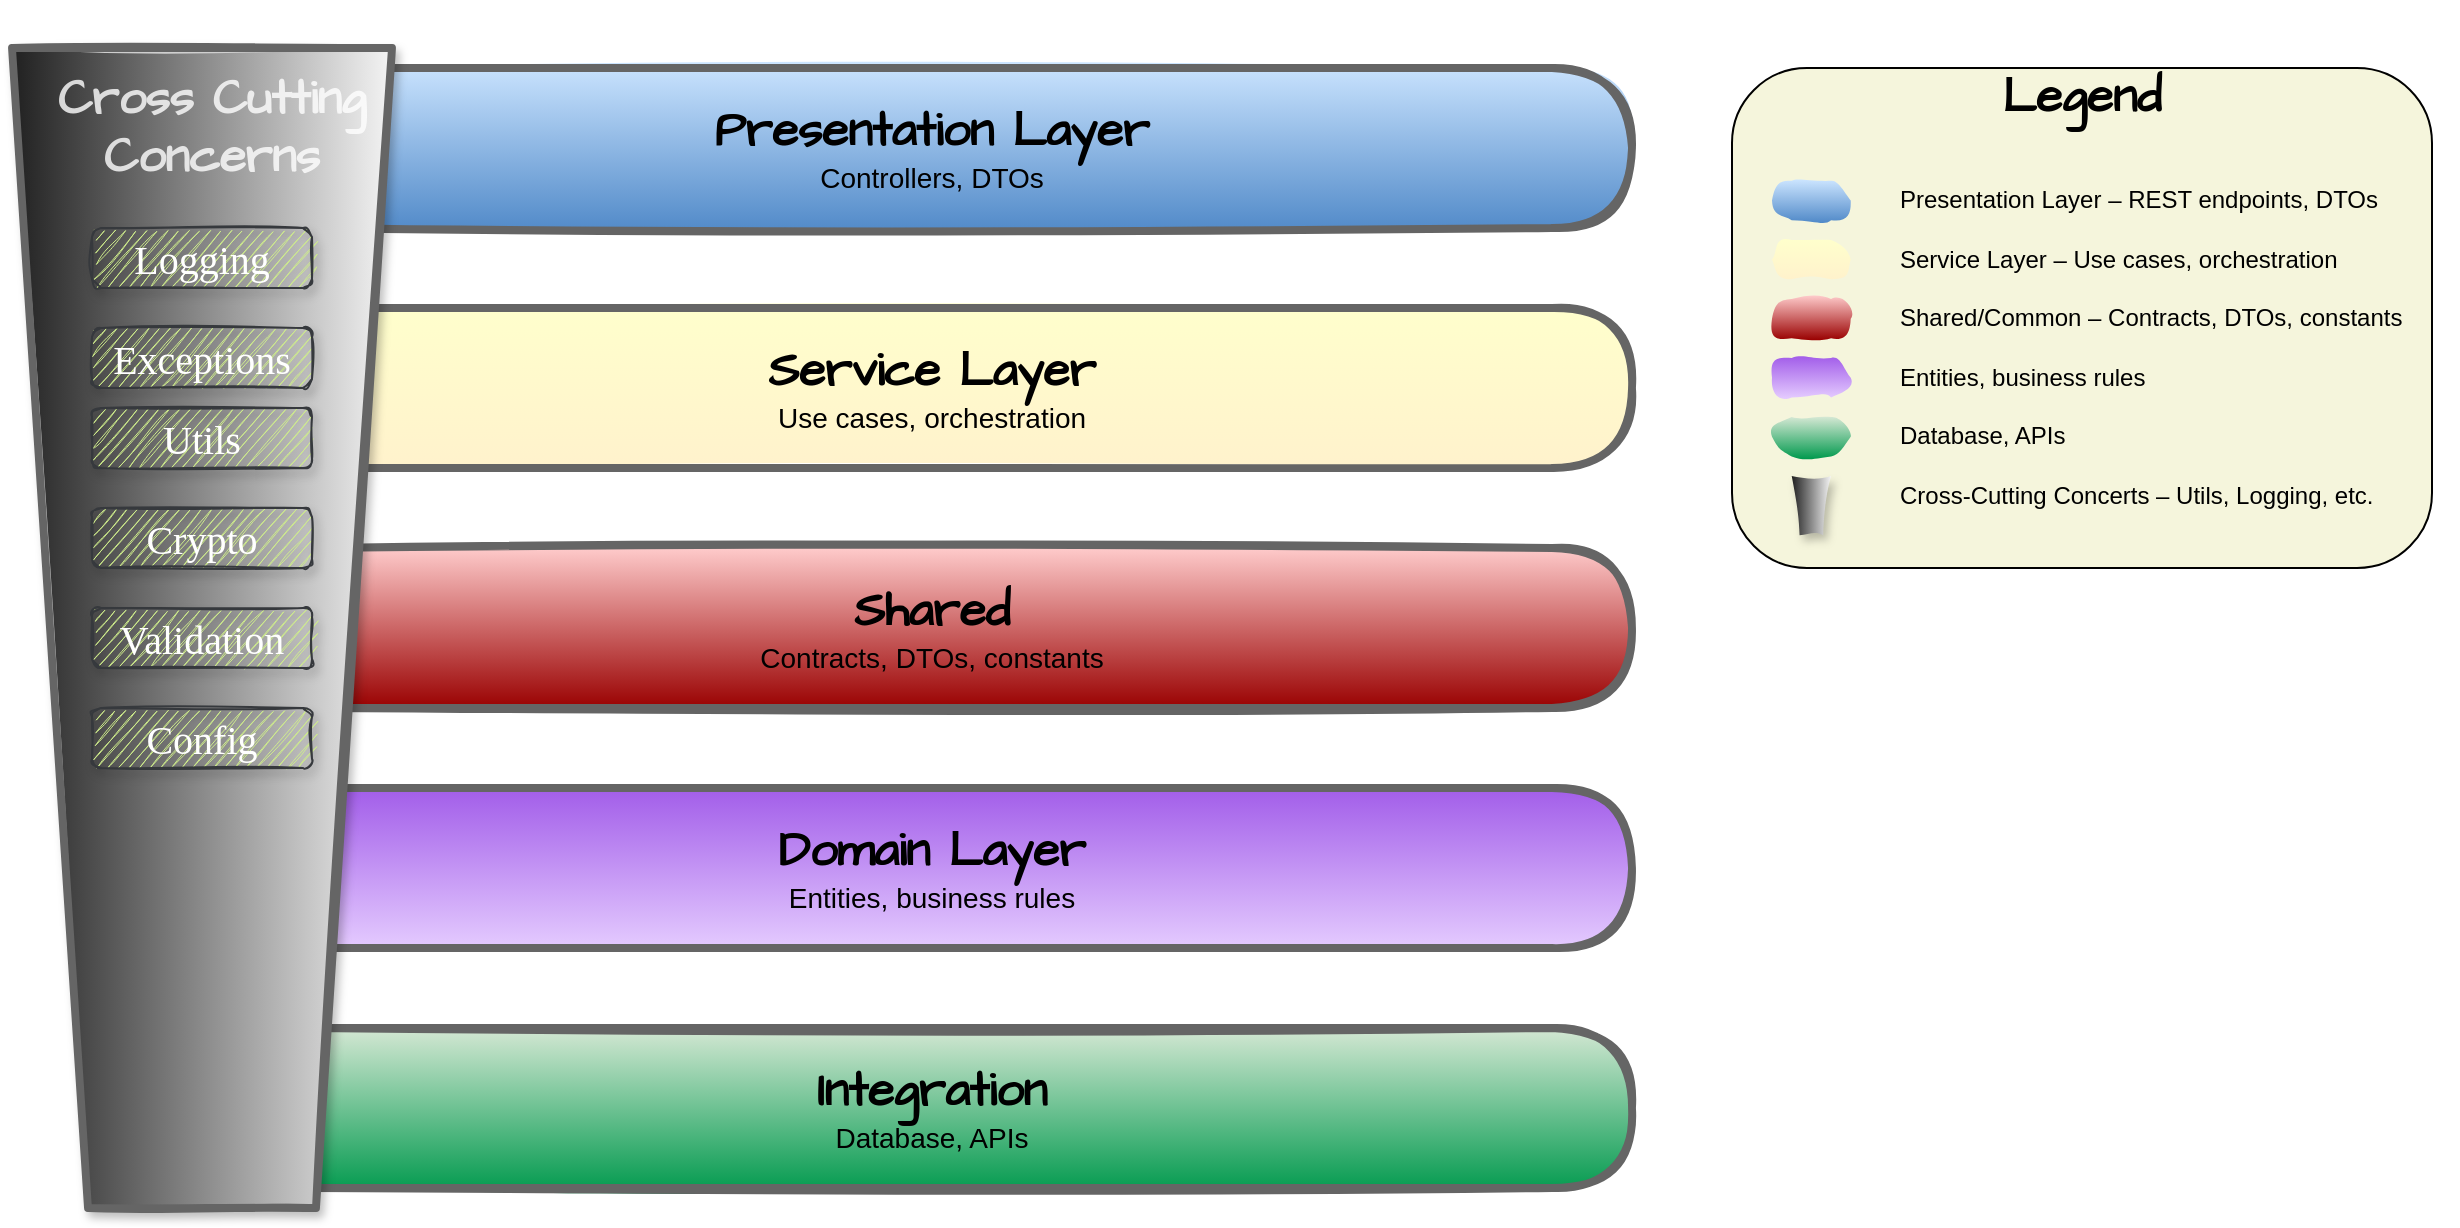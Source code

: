 <mxfile version="28.2.8">
  <diagram name="Layered Architecture" id="0">
    <mxGraphModel dx="1018" dy="693" grid="1" gridSize="10" guides="1" tooltips="1" connect="1" arrows="1" fold="1" page="0" pageScale="1" pageWidth="850" pageHeight="1100" math="0" shadow="0">
      <root>
        <mxCell id="0" />
        <mxCell id="1" parent="0" />
        <mxCell id="104" value="&lt;b&gt;&lt;font style=&quot;font-size: 24px;&quot; data-font-src=&quot;https://fonts.googleapis.com/css?family=Architects+Daughter&quot; face=&quot;Architects Daughter&quot;&gt;Integration&lt;/font&gt;&lt;/b&gt;&lt;br&gt;&lt;span style=&quot;font-weight: normal;&quot;&gt;Database, APIs&lt;/span&gt;" style="rounded=1;whiteSpace=wrap;html=1;fillColor=#d5e8d4;strokeColor=#656565;fontSize=14;fontStyle=1;strokeWidth=3.937;sketch=1;curveFitting=1;jiggle=1;gradientColor=#00994D;arcSize=50;" parent="1" vertex="1">
          <mxGeometry x="200" y="580" width="700" height="80" as="geometry" />
        </mxCell>
        <mxCell id="100" value="&lt;b&gt;&lt;font style=&quot;font-size: 24px;&quot; data-font-src=&quot;https://fonts.googleapis.com/css?family=Architects+Daughter&quot; face=&quot;Architects Daughter&quot;&gt;Presentation Layer&lt;/font&gt;&lt;/b&gt;&lt;br&gt;&lt;span style=&quot;font-weight: normal;&quot;&gt;Controllers, DTOs&lt;/span&gt;" style="rounded=1;whiteSpace=wrap;html=1;fillColor=#CCE5FF;strokeColor=#656565;fontSize=14;fontStyle=1;strokeWidth=3.937;sketch=1;curveFitting=1;jiggle=1;gradientColor=#5089C8;arcSize=50;" parent="1" vertex="1">
          <mxGeometry x="200" y="100" width="700" height="80" as="geometry" />
        </mxCell>
        <mxCell id="101" value="&lt;b&gt;&lt;font style=&quot;font-size: 24px;&quot; data-font-src=&quot;https://fonts.googleapis.com/css?family=Architects+Daughter&quot; face=&quot;Architects Daughter&quot;&gt;Service Layer&lt;/font&gt;&lt;/b&gt;&lt;br&gt;&lt;span style=&quot;font-weight: normal;&quot;&gt;Use cases, orchestration&lt;/span&gt;" style="rounded=1;whiteSpace=wrap;html=1;fillColor=#FFFFCC;strokeColor=#656565;fontSize=14;fontStyle=1;strokeWidth=3.937;sketch=1;curveFitting=1;jiggle=1;gradientColor=#FFF2CC;arcSize=50;" parent="1" vertex="1">
          <mxGeometry x="200" y="220" width="700" height="80" as="geometry" />
        </mxCell>
        <mxCell id="102" value="&lt;b&gt;&lt;font style=&quot;font-size: 24px;&quot; data-font-src=&quot;https://fonts.googleapis.com/css?family=Architects+Daughter&quot; face=&quot;Architects Daughter&quot;&gt;Shared&lt;/font&gt;&lt;/b&gt;&lt;br&gt;&lt;span style=&quot;font-weight: normal;&quot;&gt;Contracts, DTOs, constants&lt;/span&gt;" style="rounded=1;whiteSpace=wrap;html=1;fillColor=#FFCCCC;strokeColor=#656565;fontSize=14;fontStyle=1;strokeWidth=3.937;sketch=1;curveFitting=1;jiggle=1;gradientColor=#990000;arcSize=50;" parent="1" vertex="1">
          <mxGeometry x="200" y="340" width="700" height="80" as="geometry" />
        </mxCell>
        <mxCell id="103" value="&lt;b&gt;&lt;font style=&quot;font-size: 24px;&quot; data-font-src=&quot;https://fonts.googleapis.com/css?family=Architects+Daughter&quot; face=&quot;Architects Daughter&quot;&gt;Domain Layer&lt;/font&gt;&lt;/b&gt;&lt;br&gt;&lt;span style=&quot;font-weight: normal;&quot;&gt;Entities, business rules&lt;/span&gt;" style="rounded=1;whiteSpace=wrap;html=1;fillColor=#A25DE9;strokeColor=#656565;fontSize=14;fontStyle=1;strokeWidth=3.937;sketch=1;curveFitting=1;jiggle=1;gradientColor=#E5CCFF;arcSize=50;" parent="1" vertex="1">
          <mxGeometry x="200" y="460" width="700" height="80" as="geometry" />
        </mxCell>
        <mxCell id="999" value="" style="shape=trapezoid;direction=west;whiteSpace=wrap;html=1;fillColor=#202020;fontColor=default;strokeColor=#656565;gradientColor=#F4F4F4;shadow=1;sketch=1;jiggle=1;curveFitting=1;align=center;verticalAlign=middle;fontFamily=Helvetica;fontSize=12;gradientDirection=west;strokeWidth=3.937;" parent="1" vertex="1">
          <mxGeometry x="90" y="90" width="190" height="580" as="geometry" />
        </mxCell>
        <mxCell id="2000" value="&lt;br&gt;&lt;div&gt;&lt;br&gt;&lt;/div&gt;" style="rounded=1;whiteSpace=wrap;html=1;fillColor=#F5F5DC;strokeColor=#000000;fontSize=12;align=left;verticalAlign=top;spacing=10;" parent="1" vertex="1">
          <mxGeometry x="950" y="100" width="350" height="250" as="geometry" />
        </mxCell>
        <mxCell id="VgQ545U2ubMnFtVF1NAE-2010" value="&lt;span&gt;&lt;font style=&quot;&quot;&gt;Cross Cutting Concerns&lt;/font&gt;&lt;/span&gt;" style="text;html=1;align=center;verticalAlign=middle;whiteSpace=wrap;rounded=0;fontFamily=Architects Daughter;fontSource=https%3A%2F%2Ffonts.googleapis.com%2Fcss%3Ffamily%3DArchitects%2BDaughter;fontSize=24;fontStyle=1;fontColor=#FFFFFF;sketch=1;curveFitting=1;jiggle=1;rotation=0;spacing=1;textOpacity=80;shadow=1;" parent="1" vertex="1">
          <mxGeometry x="105" y="70" width="170" height="120" as="geometry" />
        </mxCell>
        <mxCell id="VgQ545U2ubMnFtVF1NAE-2011" value="Utils" style="text;html=1;align=center;verticalAlign=middle;whiteSpace=wrap;rounded=1;fontFamily=Tahoma;fontSize=20;rotation=0;fillColor=#cdeb8b;sketch=1;curveFitting=1;jiggle=1;strokeColor=#36393d;fontStyle=0;shadow=1;fontColor=#FFFFFF;" parent="1" vertex="1">
          <mxGeometry x="130" y="270" width="110" height="30" as="geometry" />
        </mxCell>
        <mxCell id="VgQ545U2ubMnFtVF1NAE-2012" value="Logging" style="text;html=1;align=center;verticalAlign=middle;whiteSpace=wrap;rounded=1;fontFamily=Tahoma;fontSize=20;rotation=0;fillColor=#cdeb8b;sketch=1;curveFitting=1;jiggle=1;strokeColor=#36393d;fontStyle=0;shadow=1;fontColor=#FFFFFF;" parent="1" vertex="1">
          <mxGeometry x="130" y="180" width="110" height="30" as="geometry" />
        </mxCell>
        <mxCell id="VgQ545U2ubMnFtVF1NAE-2013" value="Config" style="text;html=1;align=center;verticalAlign=middle;whiteSpace=wrap;rounded=1;fontFamily=Tahoma;fontSize=20;rotation=0;fillColor=#cdeb8b;sketch=1;curveFitting=1;jiggle=1;strokeColor=#36393d;fontStyle=0;shadow=1;fontColor=#FFFFFF;" parent="1" vertex="1">
          <mxGeometry x="130" y="420" width="110" height="30" as="geometry" />
        </mxCell>
        <mxCell id="VgQ545U2ubMnFtVF1NAE-2014" value="Validation" style="text;html=1;align=center;verticalAlign=middle;whiteSpace=wrap;rounded=1;fontFamily=Tahoma;fontSize=20;rotation=0;fillColor=#cdeb8b;sketch=1;curveFitting=1;jiggle=1;strokeColor=#36393d;fontStyle=0;shadow=1;fontColor=#FFFFFF;" parent="1" vertex="1">
          <mxGeometry x="130" y="370" width="110" height="30" as="geometry" />
        </mxCell>
        <mxCell id="VgQ545U2ubMnFtVF1NAE-2015" value="Exceptions" style="text;html=1;align=center;verticalAlign=middle;whiteSpace=wrap;rounded=1;fontFamily=Tahoma;fontSize=20;rotation=0;fillColor=#cdeb8b;sketch=1;curveFitting=1;jiggle=1;strokeColor=#36393d;fontStyle=0;shadow=1;fontColor=#FFFFFF;" parent="1" vertex="1">
          <mxGeometry x="130" y="230" width="110" height="30" as="geometry" />
        </mxCell>
        <mxCell id="VgQ545U2ubMnFtVF1NAE-2016" value="Crypto" style="text;html=1;align=center;verticalAlign=middle;whiteSpace=wrap;rounded=1;fontFamily=Tahoma;fontSize=20;rotation=0;fillColor=#cdeb8b;sketch=1;curveFitting=1;jiggle=1;strokeColor=#36393d;fontStyle=0;shadow=1;fontColor=#FFFFFF;" parent="1" vertex="1">
          <mxGeometry x="130" y="320" width="110" height="30" as="geometry" />
        </mxCell>
        <mxCell id="vchln5ag20XoXQJFKDUu-2000" value="" style="rounded=1;whiteSpace=wrap;html=1;fillColor=#CCE5FF;strokeColor=none;fontSize=14;fontStyle=1;strokeWidth=3.937;gradientColor=#5089C8;arcSize=50;sketch=1;curveFitting=1;jiggle=1;" parent="1" vertex="1">
          <mxGeometry x="970" y="156.42" width="39.37" height="19.685" as="geometry" />
        </mxCell>
        <mxCell id="vchln5ag20XoXQJFKDUu-2004" value="" style="rounded=1;whiteSpace=wrap;html=1;fillColor=#FFFFCC;strokeColor=none;fontSize=14;fontStyle=1;strokeWidth=3.937;gradientColor=#FFF2CC;arcSize=50;sketch=1;curveFitting=1;jiggle=1;" parent="1" vertex="1">
          <mxGeometry x="970" y="185.947" width="39.37" height="19.685" as="geometry" />
        </mxCell>
        <mxCell id="vchln5ag20XoXQJFKDUu-2005" value="" style="rounded=1;whiteSpace=wrap;html=1;fillColor=#FFCCCC;strokeColor=none;fontSize=14;fontStyle=1;strokeWidth=3.937;sketch=1;curveFitting=1;jiggle=1;gradientColor=#990000;arcSize=50;" parent="1" vertex="1">
          <mxGeometry x="970" y="215.475" width="39.37" height="19.685" as="geometry" />
        </mxCell>
        <mxCell id="vchln5ag20XoXQJFKDUu-2007" value="" style="rounded=1;whiteSpace=wrap;html=1;fillColor=#A25DE9;strokeColor=none;fontSize=14;fontStyle=1;strokeWidth=3.937;sketch=1;curveFitting=1;jiggle=1;gradientColor=#E5CCFF;arcSize=50;" parent="1" vertex="1">
          <mxGeometry x="970" y="245.002" width="39.37" height="19.685" as="geometry" />
        </mxCell>
        <mxCell id="vchln5ag20XoXQJFKDUu-2008" value="" style="rounded=1;whiteSpace=wrap;html=1;fillColor=#d5e8d4;strokeColor=none;fontSize=14;fontStyle=1;strokeWidth=3.937;sketch=1;curveFitting=1;jiggle=1;gradientColor=#00994D;arcSize=50;" parent="1" vertex="1">
          <mxGeometry x="970" y="274.53" width="39.37" height="19.685" as="geometry" />
        </mxCell>
        <mxCell id="vchln5ag20XoXQJFKDUu-2009" value="" style="shape=trapezoid;direction=west;whiteSpace=wrap;html=1;fillColor=#202020;fontColor=default;strokeColor=none;gradientColor=#F4F4F4;shadow=1;sketch=1;jiggle=1;curveFitting=1;align=center;verticalAlign=middle;fontFamily=Helvetica;fontSize=12;gradientDirection=west;strokeWidth=3.937;" parent="1" vertex="1">
          <mxGeometry x="979.84" y="304.058" width="19.685" height="29.527" as="geometry" />
        </mxCell>
        <mxCell id="vchln5ag20XoXQJFKDUu-2013" value="&lt;span style=&quot;font-family: Helvetica;&quot;&gt;Presentation Layer – REST endpoints, DTOs&lt;/span&gt;" style="text;strokeColor=none;fillColor=none;html=1;align=left;verticalAlign=middle;whiteSpace=wrap;rounded=0;fontFamily=Tahoma;" parent="1" vertex="1">
          <mxGeometry x="1032.05" y="156.42" width="280" height="19.68" as="geometry" />
        </mxCell>
        <mxCell id="vchln5ag20XoXQJFKDUu-2014" value="&lt;span style=&quot;font-family: Helvetica;&quot;&gt;Service Layer – Use cases, orchestration&lt;/span&gt;" style="text;strokeColor=none;fillColor=none;html=1;align=left;verticalAlign=middle;whiteSpace=wrap;rounded=0;fontFamily=Tahoma;" parent="1" vertex="1">
          <mxGeometry x="1032.05" y="185.95" width="240" height="19.69" as="geometry" />
        </mxCell>
        <mxCell id="vchln5ag20XoXQJFKDUu-2015" value="&lt;span style=&quot;font-family: Helvetica;&quot;&gt;Shared/Common – Contracts, DTOs, constants&lt;/span&gt;" style="text;strokeColor=none;fillColor=none;html=1;align=left;verticalAlign=middle;whiteSpace=wrap;rounded=0;fontFamily=Tahoma;" parent="1" vertex="1">
          <mxGeometry x="1032.05" y="215.47" width="270" height="19.69" as="geometry" />
        </mxCell>
        <mxCell id="vchln5ag20XoXQJFKDUu-2016" value="&lt;span style=&quot;font-family: Helvetica;&quot;&gt;Entities, business rules&lt;/span&gt;" style="text;strokeColor=none;fillColor=none;html=1;align=left;verticalAlign=middle;whiteSpace=wrap;rounded=0;fontFamily=Tahoma;" parent="1" vertex="1">
          <mxGeometry x="1032.05" y="245.002" width="196.85" height="19.685" as="geometry" />
        </mxCell>
        <mxCell id="vchln5ag20XoXQJFKDUu-2018" value="&lt;span style=&quot;font-family: Helvetica;&quot;&gt;Database, APIs&lt;/span&gt;" style="text;strokeColor=none;fillColor=none;html=1;align=left;verticalAlign=middle;whiteSpace=wrap;rounded=0;fontFamily=Tahoma;" parent="1" vertex="1">
          <mxGeometry x="1032.05" y="274.53" width="196.85" height="19.685" as="geometry" />
        </mxCell>
        <mxCell id="vchln5ag20XoXQJFKDUu-2020" value="&lt;span style=&quot;font-family: Helvetica;&quot;&gt;Cross-Cutting Concerts – Utils, Logging, etc.&lt;/span&gt;" style="text;strokeColor=none;fillColor=none;html=1;align=left;verticalAlign=middle;whiteSpace=wrap;rounded=0;fontFamily=Tahoma;" parent="1" vertex="1">
          <mxGeometry x="1032.05" y="304.06" width="270" height="19.69" as="geometry" />
        </mxCell>
        <mxCell id="vchln5ag20XoXQJFKDUu-2022" value="&lt;font face=&quot;Architects Daughter&quot;&gt;&lt;span style=&quot;font-size: 24px;&quot;&gt;&lt;b&gt;Legend&lt;/b&gt;&lt;/span&gt;&lt;/font&gt;" style="text;strokeColor=none;fillColor=none;html=1;align=center;verticalAlign=middle;whiteSpace=wrap;rounded=0;" parent="1" vertex="1">
          <mxGeometry x="1050" y="100" width="150" height="30" as="geometry" />
        </mxCell>
      </root>
    </mxGraphModel>
  </diagram>
</mxfile>
